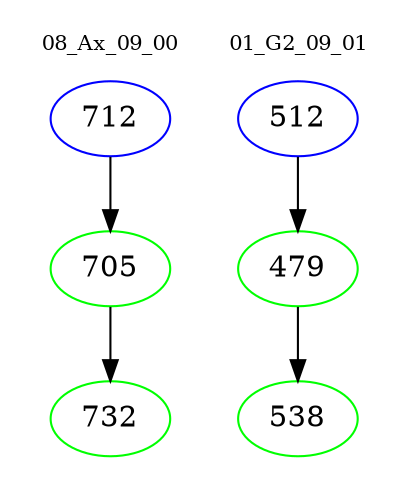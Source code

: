 digraph{
subgraph cluster_0 {
color = white
label = "08_Ax_09_00";
fontsize=10;
T0_712 [label="712", color="blue"]
T0_712 -> T0_705 [color="black"]
T0_705 [label="705", color="green"]
T0_705 -> T0_732 [color="black"]
T0_732 [label="732", color="green"]
}
subgraph cluster_1 {
color = white
label = "01_G2_09_01";
fontsize=10;
T1_512 [label="512", color="blue"]
T1_512 -> T1_479 [color="black"]
T1_479 [label="479", color="green"]
T1_479 -> T1_538 [color="black"]
T1_538 [label="538", color="green"]
}
}
